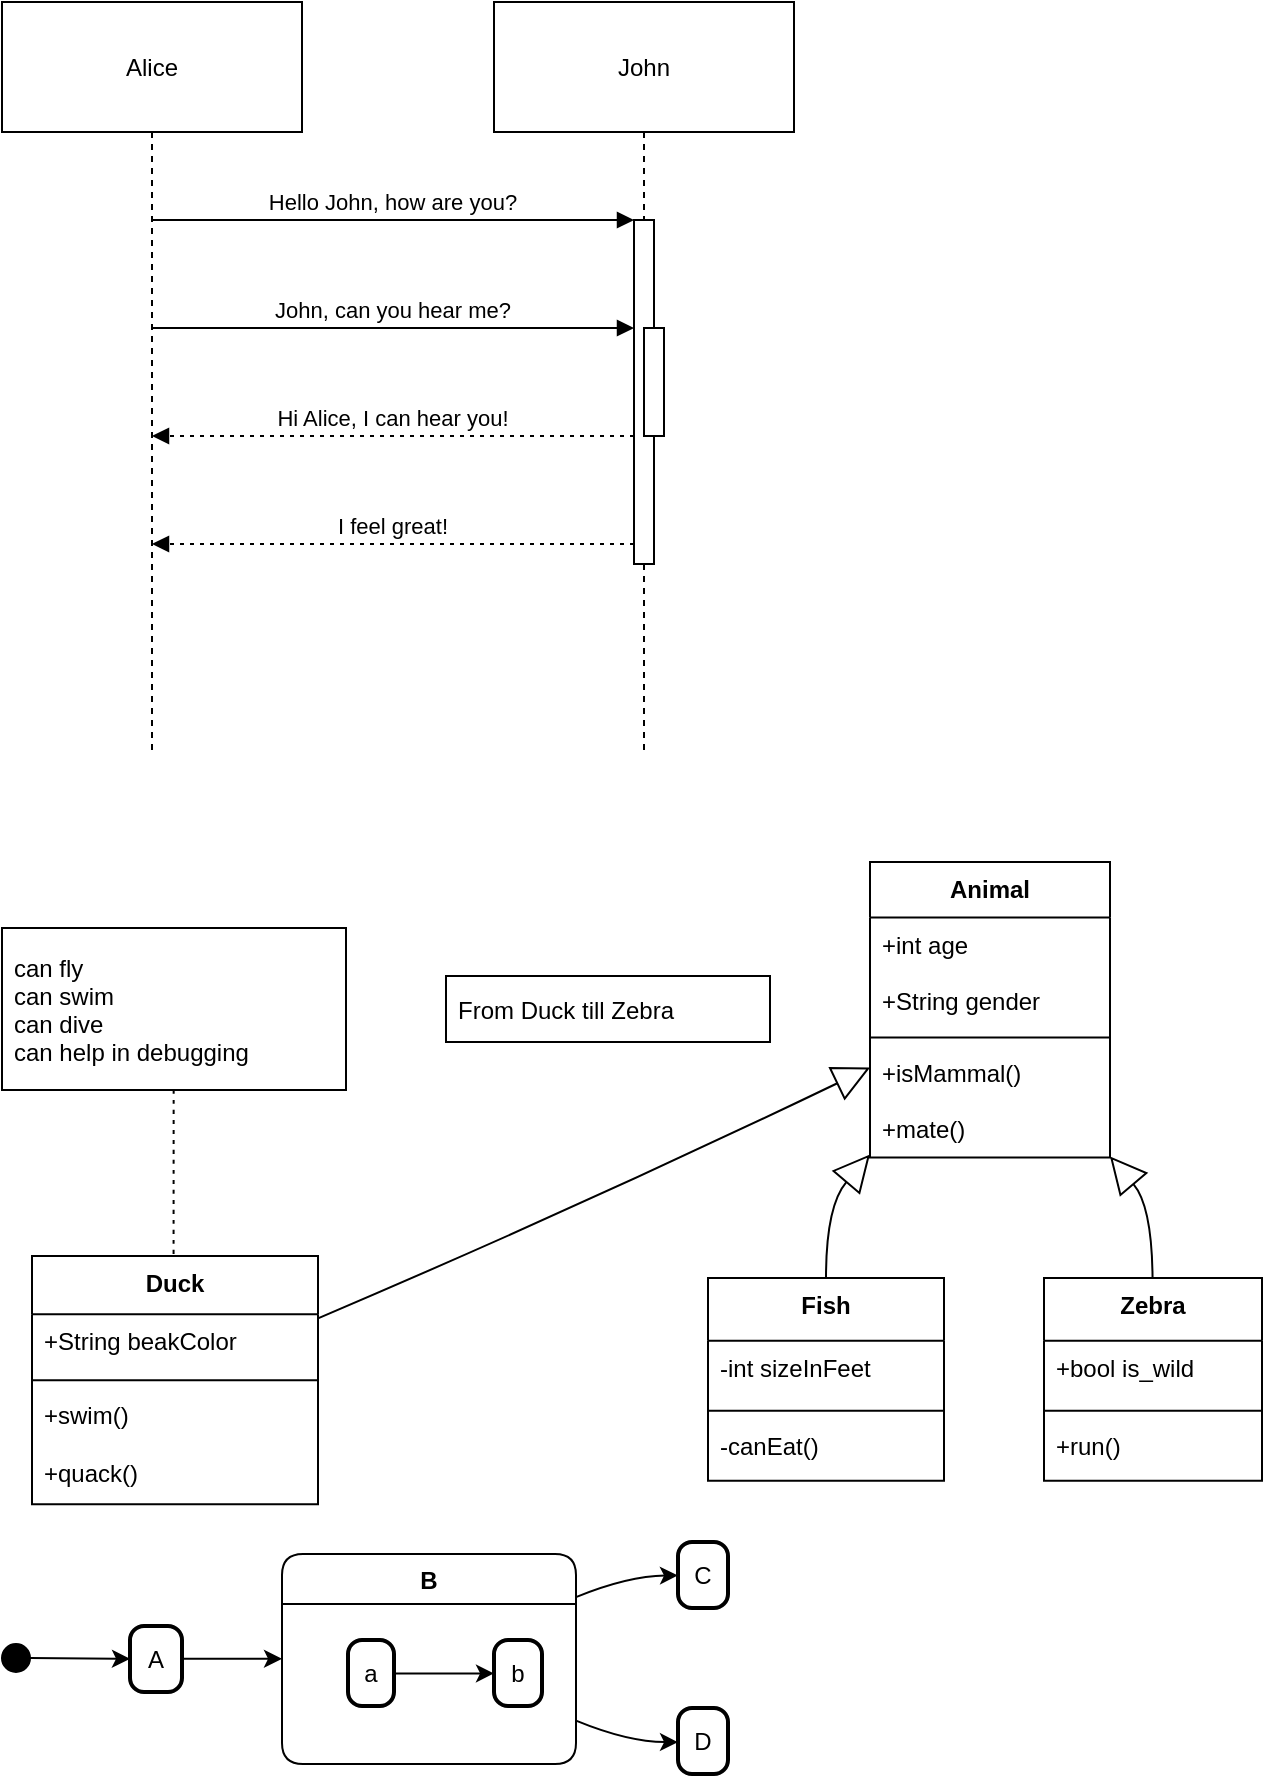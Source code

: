 <mxfile version="24.3.1" type="github">
  <diagram name="페이지-1" id="qZsOzMXbOIzPQQeTr-IB">
    <mxGraphModel dx="803" dy="458" grid="1" gridSize="10" guides="1" tooltips="1" connect="1" arrows="1" fold="1" page="1" pageScale="1" pageWidth="827" pageHeight="1169" math="0" shadow="0">
      <root>
        <mxCell id="0" />
        <mxCell id="1" parent="0" />
        <mxCell id="FhMpsOIb1dNNcFFraurA-10" value="Alice" style="shape=umlLifeline;perimeter=lifelinePerimeter;whiteSpace=wrap;container=1;dropTarget=0;collapsible=0;recursiveResize=0;outlineConnect=0;portConstraint=eastwest;newEdgeStyle={&quot;edgeStyle&quot;:&quot;elbowEdgeStyle&quot;,&quot;elbow&quot;:&quot;vertical&quot;,&quot;curved&quot;:0,&quot;rounded&quot;:0};size=65;" vertex="1" parent="1">
          <mxGeometry x="30" y="140" width="150" height="376" as="geometry" />
        </mxCell>
        <mxCell id="FhMpsOIb1dNNcFFraurA-11" value="John" style="shape=umlLifeline;perimeter=lifelinePerimeter;whiteSpace=wrap;container=1;dropTarget=0;collapsible=0;recursiveResize=0;outlineConnect=0;portConstraint=eastwest;newEdgeStyle={&quot;edgeStyle&quot;:&quot;elbowEdgeStyle&quot;,&quot;elbow&quot;:&quot;vertical&quot;,&quot;curved&quot;:0,&quot;rounded&quot;:0};size=65;" vertex="1" parent="1">
          <mxGeometry x="276" y="140" width="150" height="376" as="geometry" />
        </mxCell>
        <mxCell id="FhMpsOIb1dNNcFFraurA-12" value="" style="points=[];perimeter=orthogonalPerimeter;outlineConnect=0;targetShapes=umlLifeline;portConstraint=eastwest;newEdgeStyle={&quot;edgeStyle&quot;:&quot;elbowEdgeStyle&quot;,&quot;elbow&quot;:&quot;vertical&quot;,&quot;curved&quot;:0,&quot;rounded&quot;:0}" vertex="1" parent="FhMpsOIb1dNNcFFraurA-11">
          <mxGeometry x="70" y="109" width="10" height="172" as="geometry" />
        </mxCell>
        <mxCell id="FhMpsOIb1dNNcFFraurA-13" value="" style="points=[];perimeter=orthogonalPerimeter;outlineConnect=0;targetShapes=umlLifeline;portConstraint=eastwest;newEdgeStyle={&quot;edgeStyle&quot;:&quot;elbowEdgeStyle&quot;,&quot;elbow&quot;:&quot;vertical&quot;,&quot;curved&quot;:0,&quot;rounded&quot;:0}" vertex="1" parent="FhMpsOIb1dNNcFFraurA-11">
          <mxGeometry x="75" y="163" width="10" height="54" as="geometry" />
        </mxCell>
        <mxCell id="FhMpsOIb1dNNcFFraurA-14" value="Hello John, how are you?" style="verticalAlign=bottom;endArrow=block;edgeStyle=elbowEdgeStyle;elbow=vertical;curved=0;rounded=0;" edge="1" parent="1" source="FhMpsOIb1dNNcFFraurA-10" target="FhMpsOIb1dNNcFFraurA-12">
          <mxGeometry relative="1" as="geometry">
            <Array as="points">
              <mxPoint x="238" y="249" />
            </Array>
          </mxGeometry>
        </mxCell>
        <mxCell id="FhMpsOIb1dNNcFFraurA-15" value="John, can you hear me?" style="verticalAlign=bottom;endArrow=block;edgeStyle=elbowEdgeStyle;elbow=vertical;curved=0;rounded=0;" edge="1" parent="1" source="FhMpsOIb1dNNcFFraurA-10" target="FhMpsOIb1dNNcFFraurA-12">
          <mxGeometry relative="1" as="geometry">
            <Array as="points">
              <mxPoint x="236" y="303" />
            </Array>
          </mxGeometry>
        </mxCell>
        <mxCell id="FhMpsOIb1dNNcFFraurA-16" value="Hi Alice, I can hear you!" style="verticalAlign=bottom;endArrow=block;edgeStyle=elbowEdgeStyle;elbow=vertical;curved=0;rounded=0;dashed=1;dashPattern=2 3;" edge="1" parent="1" source="FhMpsOIb1dNNcFFraurA-12" target="FhMpsOIb1dNNcFFraurA-10">
          <mxGeometry relative="1" as="geometry">
            <Array as="points">
              <mxPoint x="236" y="357" />
            </Array>
          </mxGeometry>
        </mxCell>
        <mxCell id="FhMpsOIb1dNNcFFraurA-17" value="I feel great!" style="verticalAlign=bottom;endArrow=block;edgeStyle=elbowEdgeStyle;elbow=vertical;curved=0;rounded=0;dashed=1;dashPattern=2 3;" edge="1" parent="1" source="FhMpsOIb1dNNcFFraurA-12" target="FhMpsOIb1dNNcFFraurA-10">
          <mxGeometry relative="1" as="geometry">
            <Array as="points">
              <mxPoint x="236" y="411" />
            </Array>
          </mxGeometry>
        </mxCell>
        <mxCell id="FhMpsOIb1dNNcFFraurA-18" value="Animal" style="swimlane;fontStyle=1;align=center;verticalAlign=top;childLayout=stackLayout;horizontal=1;startSize=27.8;horizontalStack=0;resizeParent=1;resizeParentMax=0;resizeLast=0;collapsible=0;marginBottom=0;" vertex="1" parent="1">
          <mxGeometry x="464" y="570" width="120" height="147.8" as="geometry" />
        </mxCell>
        <mxCell id="FhMpsOIb1dNNcFFraurA-19" value="+int age" style="text;strokeColor=none;fillColor=none;align=left;verticalAlign=top;spacingLeft=4;spacingRight=4;overflow=hidden;rotatable=0;points=[[0,0.5],[1,0.5]];portConstraint=eastwest;" vertex="1" parent="FhMpsOIb1dNNcFFraurA-18">
          <mxGeometry y="27.8" width="120" height="28" as="geometry" />
        </mxCell>
        <mxCell id="FhMpsOIb1dNNcFFraurA-20" value="+String gender" style="text;strokeColor=none;fillColor=none;align=left;verticalAlign=top;spacingLeft=4;spacingRight=4;overflow=hidden;rotatable=0;points=[[0,0.5],[1,0.5]];portConstraint=eastwest;" vertex="1" parent="FhMpsOIb1dNNcFFraurA-18">
          <mxGeometry y="55.8" width="120" height="28" as="geometry" />
        </mxCell>
        <mxCell id="FhMpsOIb1dNNcFFraurA-21" style="line;strokeWidth=1;fillColor=none;align=left;verticalAlign=middle;spacingTop=-1;spacingLeft=3;spacingRight=3;rotatable=0;labelPosition=right;points=[];portConstraint=eastwest;strokeColor=inherit;" vertex="1" parent="FhMpsOIb1dNNcFFraurA-18">
          <mxGeometry y="83.8" width="120" height="8" as="geometry" />
        </mxCell>
        <mxCell id="FhMpsOIb1dNNcFFraurA-22" value="+isMammal()" style="text;strokeColor=none;fillColor=none;align=left;verticalAlign=top;spacingLeft=4;spacingRight=4;overflow=hidden;rotatable=0;points=[[0,0.5],[1,0.5]];portConstraint=eastwest;" vertex="1" parent="FhMpsOIb1dNNcFFraurA-18">
          <mxGeometry y="91.8" width="120" height="28" as="geometry" />
        </mxCell>
        <mxCell id="FhMpsOIb1dNNcFFraurA-23" value="+mate()" style="text;strokeColor=none;fillColor=none;align=left;verticalAlign=top;spacingLeft=4;spacingRight=4;overflow=hidden;rotatable=0;points=[[0,0.5],[1,0.5]];portConstraint=eastwest;" vertex="1" parent="FhMpsOIb1dNNcFFraurA-18">
          <mxGeometry y="119.8" width="120" height="28" as="geometry" />
        </mxCell>
        <mxCell id="FhMpsOIb1dNNcFFraurA-24" value="Duck" style="swimlane;fontStyle=1;align=center;verticalAlign=top;childLayout=stackLayout;horizontal=1;startSize=29.15;horizontalStack=0;resizeParent=1;resizeParentMax=0;resizeLast=0;collapsible=0;marginBottom=0;" vertex="1" parent="1">
          <mxGeometry x="45" y="767" width="143" height="124.15" as="geometry" />
        </mxCell>
        <mxCell id="FhMpsOIb1dNNcFFraurA-25" value="+String beakColor" style="text;strokeColor=none;fillColor=none;align=left;verticalAlign=top;spacingLeft=4;spacingRight=4;overflow=hidden;rotatable=0;points=[[0,0.5],[1,0.5]];portConstraint=eastwest;" vertex="1" parent="FhMpsOIb1dNNcFFraurA-24">
          <mxGeometry y="29.15" width="143" height="29" as="geometry" />
        </mxCell>
        <mxCell id="FhMpsOIb1dNNcFFraurA-26" style="line;strokeWidth=1;fillColor=none;align=left;verticalAlign=middle;spacingTop=-1;spacingLeft=3;spacingRight=3;rotatable=0;labelPosition=right;points=[];portConstraint=eastwest;strokeColor=inherit;" vertex="1" parent="FhMpsOIb1dNNcFFraurA-24">
          <mxGeometry y="58.15" width="143" height="8" as="geometry" />
        </mxCell>
        <mxCell id="FhMpsOIb1dNNcFFraurA-27" value="+swim()" style="text;strokeColor=none;fillColor=none;align=left;verticalAlign=top;spacingLeft=4;spacingRight=4;overflow=hidden;rotatable=0;points=[[0,0.5],[1,0.5]];portConstraint=eastwest;" vertex="1" parent="FhMpsOIb1dNNcFFraurA-24">
          <mxGeometry y="66.15" width="143" height="29" as="geometry" />
        </mxCell>
        <mxCell id="FhMpsOIb1dNNcFFraurA-28" value="+quack()" style="text;strokeColor=none;fillColor=none;align=left;verticalAlign=top;spacingLeft=4;spacingRight=4;overflow=hidden;rotatable=0;points=[[0,0.5],[1,0.5]];portConstraint=eastwest;" vertex="1" parent="FhMpsOIb1dNNcFFraurA-24">
          <mxGeometry y="95.15" width="143" height="29" as="geometry" />
        </mxCell>
        <mxCell id="FhMpsOIb1dNNcFFraurA-29" value="Fish" style="swimlane;fontStyle=1;align=center;verticalAlign=top;childLayout=stackLayout;horizontal=1;startSize=31.4;horizontalStack=0;resizeParent=1;resizeParentMax=0;resizeLast=0;collapsible=0;marginBottom=0;" vertex="1" parent="1">
          <mxGeometry x="383" y="778" width="118" height="101.4" as="geometry" />
        </mxCell>
        <mxCell id="FhMpsOIb1dNNcFFraurA-30" value="-int sizeInFeet" style="text;strokeColor=none;fillColor=none;align=left;verticalAlign=top;spacingLeft=4;spacingRight=4;overflow=hidden;rotatable=0;points=[[0,0.5],[1,0.5]];portConstraint=eastwest;" vertex="1" parent="FhMpsOIb1dNNcFFraurA-29">
          <mxGeometry y="31.4" width="118" height="31" as="geometry" />
        </mxCell>
        <mxCell id="FhMpsOIb1dNNcFFraurA-31" style="line;strokeWidth=1;fillColor=none;align=left;verticalAlign=middle;spacingTop=-1;spacingLeft=3;spacingRight=3;rotatable=0;labelPosition=right;points=[];portConstraint=eastwest;strokeColor=inherit;" vertex="1" parent="FhMpsOIb1dNNcFFraurA-29">
          <mxGeometry y="62.4" width="118" height="8" as="geometry" />
        </mxCell>
        <mxCell id="FhMpsOIb1dNNcFFraurA-32" value="-canEat()" style="text;strokeColor=none;fillColor=none;align=left;verticalAlign=top;spacingLeft=4;spacingRight=4;overflow=hidden;rotatable=0;points=[[0,0.5],[1,0.5]];portConstraint=eastwest;" vertex="1" parent="FhMpsOIb1dNNcFFraurA-29">
          <mxGeometry y="70.4" width="118" height="31" as="geometry" />
        </mxCell>
        <mxCell id="FhMpsOIb1dNNcFFraurA-33" value="Zebra" style="swimlane;fontStyle=1;align=center;verticalAlign=top;childLayout=stackLayout;horizontal=1;startSize=31.4;horizontalStack=0;resizeParent=1;resizeParentMax=0;resizeLast=0;collapsible=0;marginBottom=0;" vertex="1" parent="1">
          <mxGeometry x="551" y="778" width="109" height="101.4" as="geometry" />
        </mxCell>
        <mxCell id="FhMpsOIb1dNNcFFraurA-34" value="+bool is_wild" style="text;strokeColor=none;fillColor=none;align=left;verticalAlign=top;spacingLeft=4;spacingRight=4;overflow=hidden;rotatable=0;points=[[0,0.5],[1,0.5]];portConstraint=eastwest;" vertex="1" parent="FhMpsOIb1dNNcFFraurA-33">
          <mxGeometry y="31.4" width="109" height="31" as="geometry" />
        </mxCell>
        <mxCell id="FhMpsOIb1dNNcFFraurA-35" style="line;strokeWidth=1;fillColor=none;align=left;verticalAlign=middle;spacingTop=-1;spacingLeft=3;spacingRight=3;rotatable=0;labelPosition=right;points=[];portConstraint=eastwest;strokeColor=inherit;" vertex="1" parent="FhMpsOIb1dNNcFFraurA-33">
          <mxGeometry y="62.4" width="109" height="8" as="geometry" />
        </mxCell>
        <mxCell id="FhMpsOIb1dNNcFFraurA-36" value="+run()" style="text;strokeColor=none;fillColor=none;align=left;verticalAlign=top;spacingLeft=4;spacingRight=4;overflow=hidden;rotatable=0;points=[[0,0.5],[1,0.5]];portConstraint=eastwest;" vertex="1" parent="FhMpsOIb1dNNcFFraurA-33">
          <mxGeometry y="70.4" width="109" height="31" as="geometry" />
        </mxCell>
        <mxCell id="FhMpsOIb1dNNcFFraurA-37" value="From Duck till Zebra" style="align=left;spacingLeft=4;" vertex="1" parent="1">
          <mxGeometry x="252" y="627" width="162" height="33" as="geometry" />
        </mxCell>
        <mxCell id="FhMpsOIb1dNNcFFraurA-38" value="can fly&#xa;can swim&#xa;can dive&#xa;can help in debugging" style="align=left;spacingLeft=4;" vertex="1" parent="1">
          <mxGeometry x="30" y="603" width="172" height="81" as="geometry" />
        </mxCell>
        <mxCell id="FhMpsOIb1dNNcFFraurA-39" value="" style="curved=1;startArrow=block;startSize=16;startFill=0;endArrow=none;exitX=-0.004;exitY=0.697;entryX=0.994;entryY=0.254;rounded=0;" edge="1" parent="1" source="FhMpsOIb1dNNcFFraurA-18" target="FhMpsOIb1dNNcFFraurA-24">
          <mxGeometry relative="1" as="geometry">
            <Array as="points">
              <mxPoint x="320" y="742" />
            </Array>
          </mxGeometry>
        </mxCell>
        <mxCell id="FhMpsOIb1dNNcFFraurA-40" value="" style="curved=1;startArrow=block;startSize=16;startFill=0;endArrow=none;exitX=-0.004;exitY=0.993;entryX=0.5;entryY=0.002;rounded=0;" edge="1" parent="1" source="FhMpsOIb1dNNcFFraurA-18" target="FhMpsOIb1dNNcFFraurA-29">
          <mxGeometry relative="1" as="geometry">
            <Array as="points">
              <mxPoint x="442" y="742" />
            </Array>
          </mxGeometry>
        </mxCell>
        <mxCell id="FhMpsOIb1dNNcFFraurA-41" value="" style="curved=1;startArrow=block;startSize=16;startFill=0;endArrow=none;exitX=0.997;exitY=0.993;entryX=0.498;entryY=0.002;rounded=0;" edge="1" parent="1" source="FhMpsOIb1dNNcFFraurA-18" target="FhMpsOIb1dNNcFFraurA-33">
          <mxGeometry relative="1" as="geometry">
            <Array as="points">
              <mxPoint x="605" y="742" />
            </Array>
          </mxGeometry>
        </mxCell>
        <mxCell id="FhMpsOIb1dNNcFFraurA-42" value="" style="curved=1;dashed=1;dashPattern=2 3;startArrow=none;endArrow=none;exitX=0.499;exitY=1.002;entryX=0.495;entryY=0;rounded=0;" edge="1" parent="1" source="FhMpsOIb1dNNcFFraurA-38" target="FhMpsOIb1dNNcFFraurA-24">
          <mxGeometry relative="1" as="geometry">
            <Array as="points" />
          </mxGeometry>
        </mxCell>
        <mxCell id="FhMpsOIb1dNNcFFraurA-43" value="" style="ellipse;fillColor=strokeColor;" vertex="1" parent="1">
          <mxGeometry x="30" y="961" width="14" height="14" as="geometry" />
        </mxCell>
        <mxCell id="FhMpsOIb1dNNcFFraurA-44" value="A" style="rounded=1;absoluteArcSize=1;arcSize=14;whiteSpace=wrap;strokeWidth=2;" vertex="1" parent="1">
          <mxGeometry x="94" y="952" width="26" height="33" as="geometry" />
        </mxCell>
        <mxCell id="FhMpsOIb1dNNcFFraurA-45" value="B" style="swimlane;fontStyle=1;align=center;verticalAlign=middle;startSize=25;container=0;collapsible=0;rounded=1;arcSize=14;dropTarget=0;" vertex="1" parent="1">
          <mxGeometry x="170" y="916" width="147" height="105" as="geometry" />
        </mxCell>
        <mxCell id="FhMpsOIb1dNNcFFraurA-46" value="a" style="rounded=1;absoluteArcSize=1;arcSize=14;whiteSpace=wrap;strokeWidth=2;" vertex="1" parent="FhMpsOIb1dNNcFFraurA-45">
          <mxGeometry x="33" y="43" width="23" height="33" as="geometry" />
        </mxCell>
        <mxCell id="FhMpsOIb1dNNcFFraurA-47" value="b" style="rounded=1;absoluteArcSize=1;arcSize=14;whiteSpace=wrap;strokeWidth=2;" vertex="1" parent="FhMpsOIb1dNNcFFraurA-45">
          <mxGeometry x="106" y="43" width="24" height="33" as="geometry" />
        </mxCell>
        <mxCell id="FhMpsOIb1dNNcFFraurA-48" value="" style="curved=1;startArrow=none;;exitX=1.018;exitY=0.506;entryX=0.017;entryY=0.506;rounded=0;" edge="1" parent="FhMpsOIb1dNNcFFraurA-45" source="FhMpsOIb1dNNcFFraurA-46" target="FhMpsOIb1dNNcFFraurA-47">
          <mxGeometry relative="1" as="geometry">
            <Array as="points" />
          </mxGeometry>
        </mxCell>
        <mxCell id="FhMpsOIb1dNNcFFraurA-49" value="C" style="rounded=1;absoluteArcSize=1;arcSize=14;whiteSpace=wrap;strokeWidth=2;" vertex="1" parent="1">
          <mxGeometry x="368" y="910" width="25" height="33" as="geometry" />
        </mxCell>
        <mxCell id="FhMpsOIb1dNNcFFraurA-50" value="D" style="rounded=1;absoluteArcSize=1;arcSize=14;whiteSpace=wrap;strokeWidth=2;" vertex="1" parent="1">
          <mxGeometry x="368" y="993" width="25" height="33" as="geometry" />
        </mxCell>
        <mxCell id="FhMpsOIb1dNNcFFraurA-51" value="" style="curved=1;startArrow=none;;exitX=1;exitY=0.529;entryX=0;entryY=0.497;rounded=0;" edge="1" parent="1" source="FhMpsOIb1dNNcFFraurA-43" target="FhMpsOIb1dNNcFFraurA-44">
          <mxGeometry relative="1" as="geometry">
            <Array as="points" />
          </mxGeometry>
        </mxCell>
        <mxCell id="FhMpsOIb1dNNcFFraurA-52" value="" style="curved=1;startArrow=none;;exitX=1.008;exitY=0.497;entryX=0.001;entryY=0.499;rounded=0;" edge="1" parent="1" source="FhMpsOIb1dNNcFFraurA-44" target="FhMpsOIb1dNNcFFraurA-45">
          <mxGeometry relative="1" as="geometry">
            <Array as="points" />
          </mxGeometry>
        </mxCell>
        <mxCell id="FhMpsOIb1dNNcFFraurA-53" value="" style="curved=1;startArrow=none;;exitX=1.004;exitY=0.203;entryX=-0.014;entryY=0.506;rounded=0;" edge="1" parent="1" source="FhMpsOIb1dNNcFFraurA-45" target="FhMpsOIb1dNNcFFraurA-49">
          <mxGeometry relative="1" as="geometry">
            <Array as="points">
              <mxPoint x="343" y="927" />
            </Array>
          </mxGeometry>
        </mxCell>
        <mxCell id="FhMpsOIb1dNNcFFraurA-54" value="" style="curved=1;startArrow=none;;exitX=1.004;exitY=0.796;entryX=-0.019;entryY=0.518;rounded=0;" edge="1" parent="1" source="FhMpsOIb1dNNcFFraurA-45" target="FhMpsOIb1dNNcFFraurA-50">
          <mxGeometry relative="1" as="geometry">
            <Array as="points">
              <mxPoint x="343" y="1010" />
            </Array>
          </mxGeometry>
        </mxCell>
      </root>
    </mxGraphModel>
  </diagram>
</mxfile>

